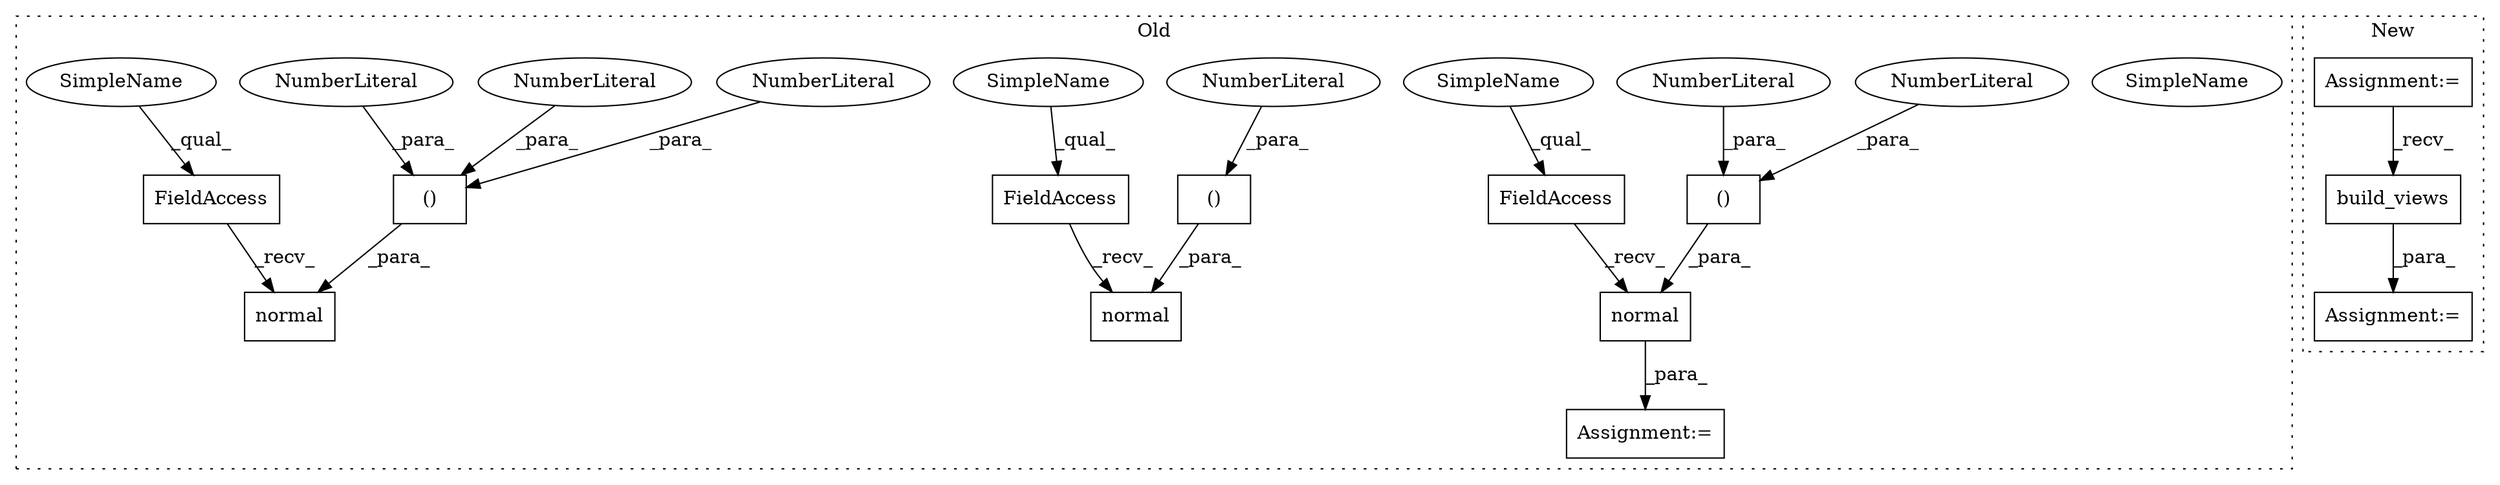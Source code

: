 digraph G {
subgraph cluster0 {
1 [label="SimpleName" a="42" s="670" l="5" shape="ellipse"];
3 [label="FieldAccess" a="22" s="670" l="12" shape="box"];
4 [label="normal" a="32" s="683,724" l="12,2" shape="box"];
5 [label="()" a="106" s="695" l="29" shape="box"];
6 [label="NumberLiteral" a="34" s="695" l="1" shape="ellipse"];
7 [label="NumberLiteral" a="34" s="709" l="1" shape="ellipse"];
8 [label="FieldAccess" a="22" s="606" l="12" shape="box"];
9 [label="normal" a="32" s="619,660" l="12,2" shape="box"];
10 [label="()" a="106" s="631" l="29" shape="box"];
11 [label="NumberLiteral" a="34" s="723" l="1" shape="ellipse"];
12 [label="NumberLiteral" a="34" s="631" l="1" shape="ellipse"];
13 [label="FieldAccess" a="22" s="798" l="12" shape="box"];
14 [label="normal" a="32" s="811,852" l="12,2" shape="box"];
15 [label="()" a="106" s="823" l="29" shape="box"];
16 [label="NumberLiteral" a="34" s="837" l="1" shape="ellipse"];
17 [label="NumberLiteral" a="34" s="645" l="1" shape="ellipse"];
18 [label="Assignment:=" a="7" s="605" l="1" shape="box"];
21 [label="SimpleName" a="42" s="606" l="5" shape="ellipse"];
22 [label="SimpleName" a="42" s="798" l="5" shape="ellipse"];
23 [label="SimpleName" a="42" s="670" l="5" shape="ellipse"];
label = "Old";
style="dotted";
}
subgraph cluster1 {
2 [label="build_views" a="32" s="981,995" l="12,1" shape="box"];
19 [label="Assignment:=" a="7" s="1008" l="12" shape="box"];
20 [label="Assignment:=" a="7" s="807" l="7" shape="box"];
label = "New";
style="dotted";
}
2 -> 19 [label="_para_"];
3 -> 4 [label="_recv_"];
5 -> 4 [label="_para_"];
6 -> 5 [label="_para_"];
7 -> 5 [label="_para_"];
8 -> 9 [label="_recv_"];
9 -> 18 [label="_para_"];
10 -> 9 [label="_para_"];
11 -> 5 [label="_para_"];
12 -> 10 [label="_para_"];
13 -> 14 [label="_recv_"];
15 -> 14 [label="_para_"];
16 -> 15 [label="_para_"];
17 -> 10 [label="_para_"];
20 -> 2 [label="_recv_"];
21 -> 8 [label="_qual_"];
22 -> 13 [label="_qual_"];
23 -> 3 [label="_qual_"];
}